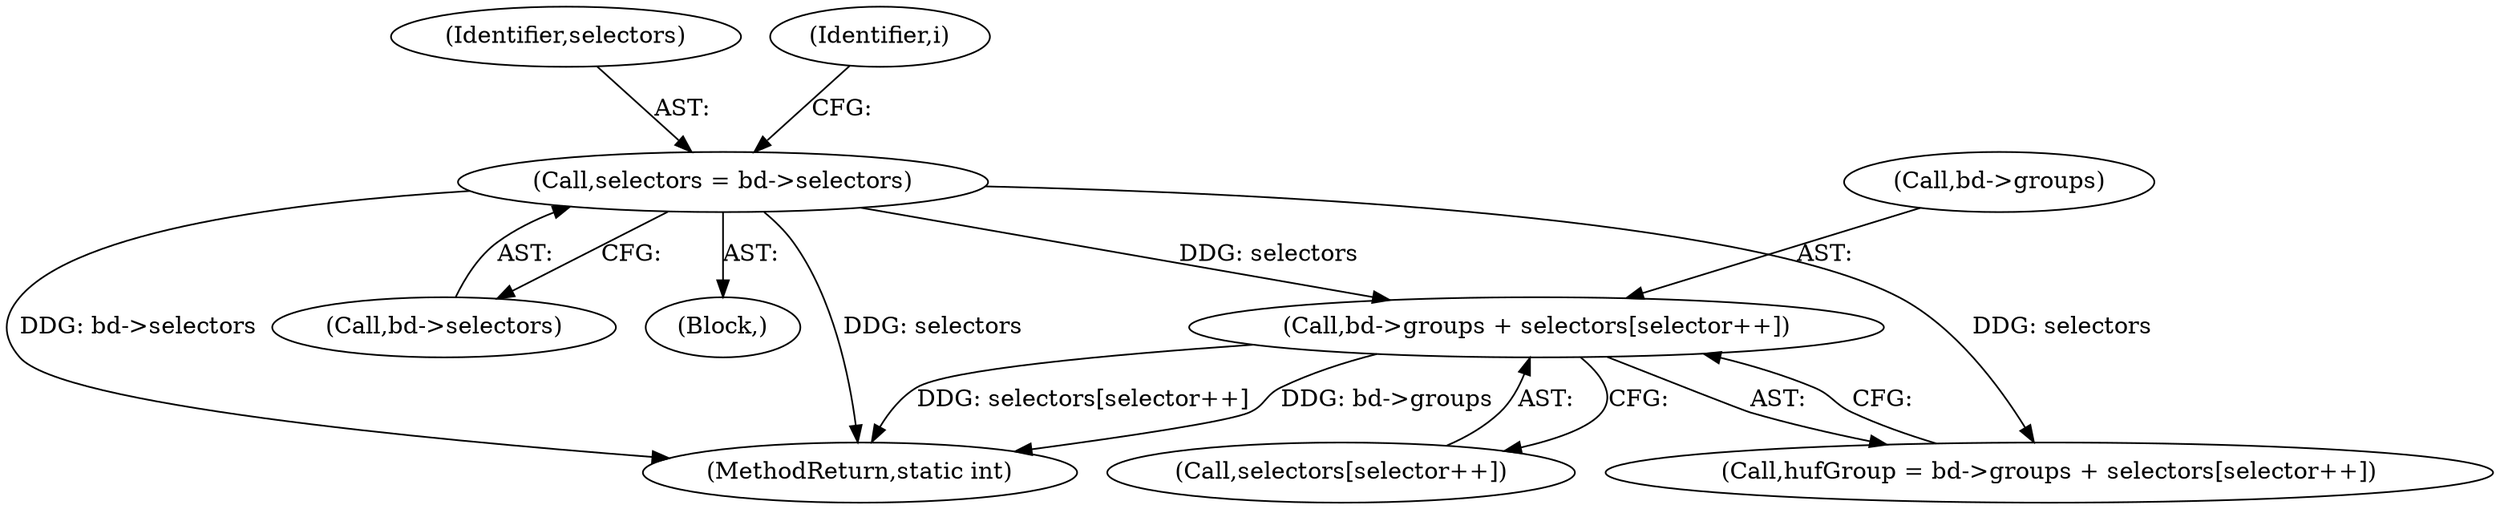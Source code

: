 digraph "0_busybox_0402cb32df015d9372578e3db27db47b33d5c7b0@array" {
"1000750" [label="(Call,bd->groups + selectors[selector++])"];
"1000195" [label="(Call,selectors = bd->selectors)"];
"1000748" [label="(Call,hufGroup = bd->groups + selectors[selector++])"];
"1000195" [label="(Call,selectors = bd->selectors)"];
"1000197" [label="(Call,bd->selectors)"];
"1000754" [label="(Call,selectors[selector++])"];
"1000159" [label="(Block,)"];
"1000750" [label="(Call,bd->groups + selectors[selector++])"];
"1000196" [label="(Identifier,selectors)"];
"1000751" [label="(Call,bd->groups)"];
"1001173" [label="(MethodReturn,static int)"];
"1000201" [label="(Identifier,i)"];
"1000750" -> "1000748"  [label="AST: "];
"1000750" -> "1000754"  [label="CFG: "];
"1000751" -> "1000750"  [label="AST: "];
"1000754" -> "1000750"  [label="AST: "];
"1000748" -> "1000750"  [label="CFG: "];
"1000750" -> "1001173"  [label="DDG: selectors[selector++]"];
"1000750" -> "1001173"  [label="DDG: bd->groups"];
"1000195" -> "1000750"  [label="DDG: selectors"];
"1000195" -> "1000159"  [label="AST: "];
"1000195" -> "1000197"  [label="CFG: "];
"1000196" -> "1000195"  [label="AST: "];
"1000197" -> "1000195"  [label="AST: "];
"1000201" -> "1000195"  [label="CFG: "];
"1000195" -> "1001173"  [label="DDG: bd->selectors"];
"1000195" -> "1001173"  [label="DDG: selectors"];
"1000195" -> "1000748"  [label="DDG: selectors"];
}
